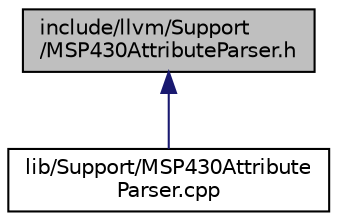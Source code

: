 digraph "include/llvm/Support/MSP430AttributeParser.h"
{
 // LATEX_PDF_SIZE
  bgcolor="transparent";
  edge [fontname="Helvetica",fontsize="10",labelfontname="Helvetica",labelfontsize="10"];
  node [fontname="Helvetica",fontsize="10",shape=record];
  Node1 [label="include/llvm/Support\l/MSP430AttributeParser.h",height=0.2,width=0.4,color="black", fillcolor="grey75", style="filled", fontcolor="black",tooltip=" "];
  Node1 -> Node2 [dir="back",color="midnightblue",fontsize="10",style="solid",fontname="Helvetica"];
  Node2 [label="lib/Support/MSP430Attribute\lParser.cpp",height=0.2,width=0.4,color="black",URL="$MSP430AttributeParser_8cpp.html",tooltip=" "];
}
